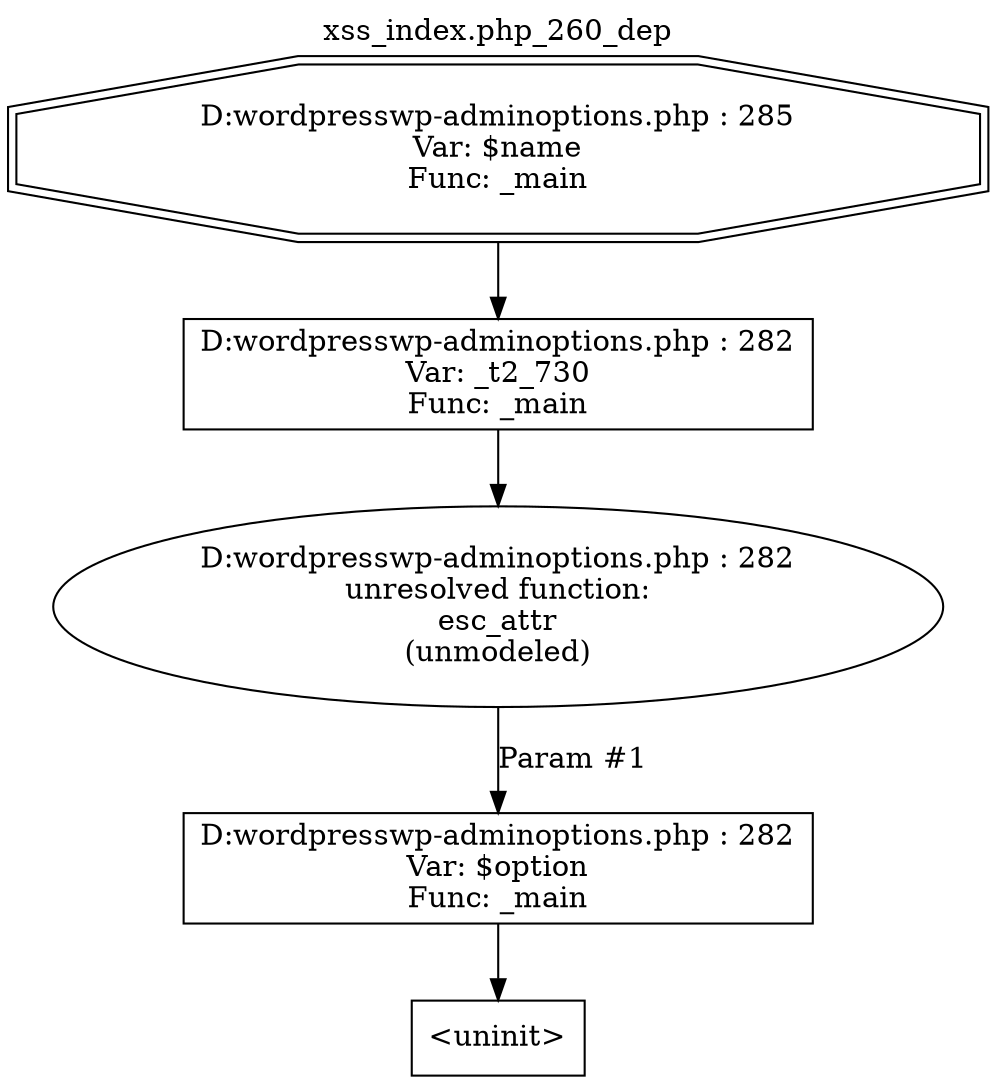 digraph cfg {
  label="xss_index.php_260_dep";
  labelloc=t;
  n1 [shape=doubleoctagon, label="D:\wordpress\wp-admin\options.php : 285\nVar: $name\nFunc: _main\n"];
  n2 [shape=box, label="D:\wordpress\wp-admin\options.php : 282\nVar: _t2_730\nFunc: _main\n"];
  n3 [shape=ellipse, label="D:\wordpress\wp-admin\options.php : 282\nunresolved function:\nesc_attr\n(unmodeled)\n"];
  n4 [shape=box, label="D:\wordpress\wp-admin\options.php : 282\nVar: $option\nFunc: _main\n"];
  n5 [shape=box, label="<uninit>"];
  n2 -> n3;
  n4 -> n5;
  n3 -> n4[label="Param #1"];
  n1 -> n2;
}
